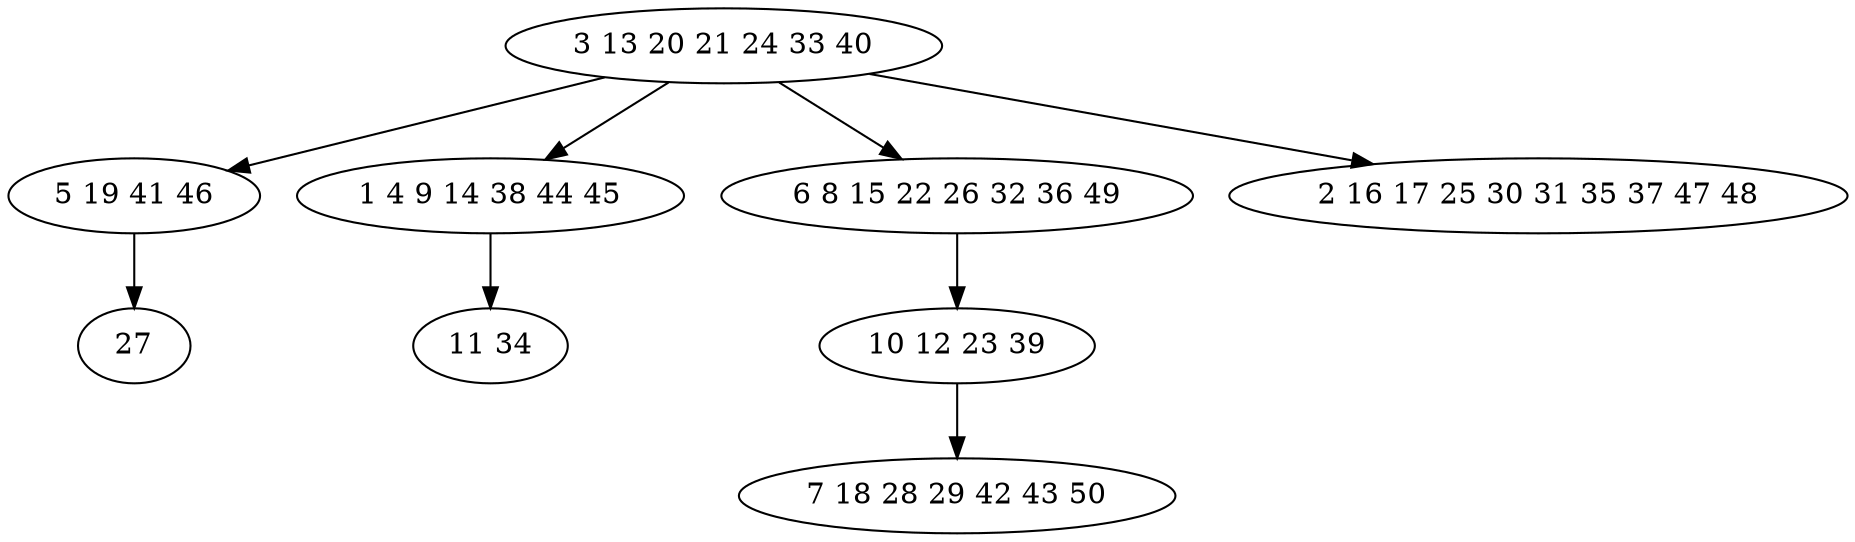 digraph true_tree {
	"0" -> "1"
	"0" -> "2"
	"0" -> "3"
	"1" -> "4"
	"3" -> "5"
	"2" -> "6"
	"5" -> "7"
	"0" -> "8"
	"0" [label="3 13 20 21 24 33 40"];
	"1" [label="5 19 41 46"];
	"2" [label="1 4 9 14 38 44 45"];
	"3" [label="6 8 15 22 26 32 36 49"];
	"4" [label="27"];
	"5" [label="10 12 23 39"];
	"6" [label="11 34"];
	"7" [label="7 18 28 29 42 43 50"];
	"8" [label="2 16 17 25 30 31 35 37 47 48"];
}
